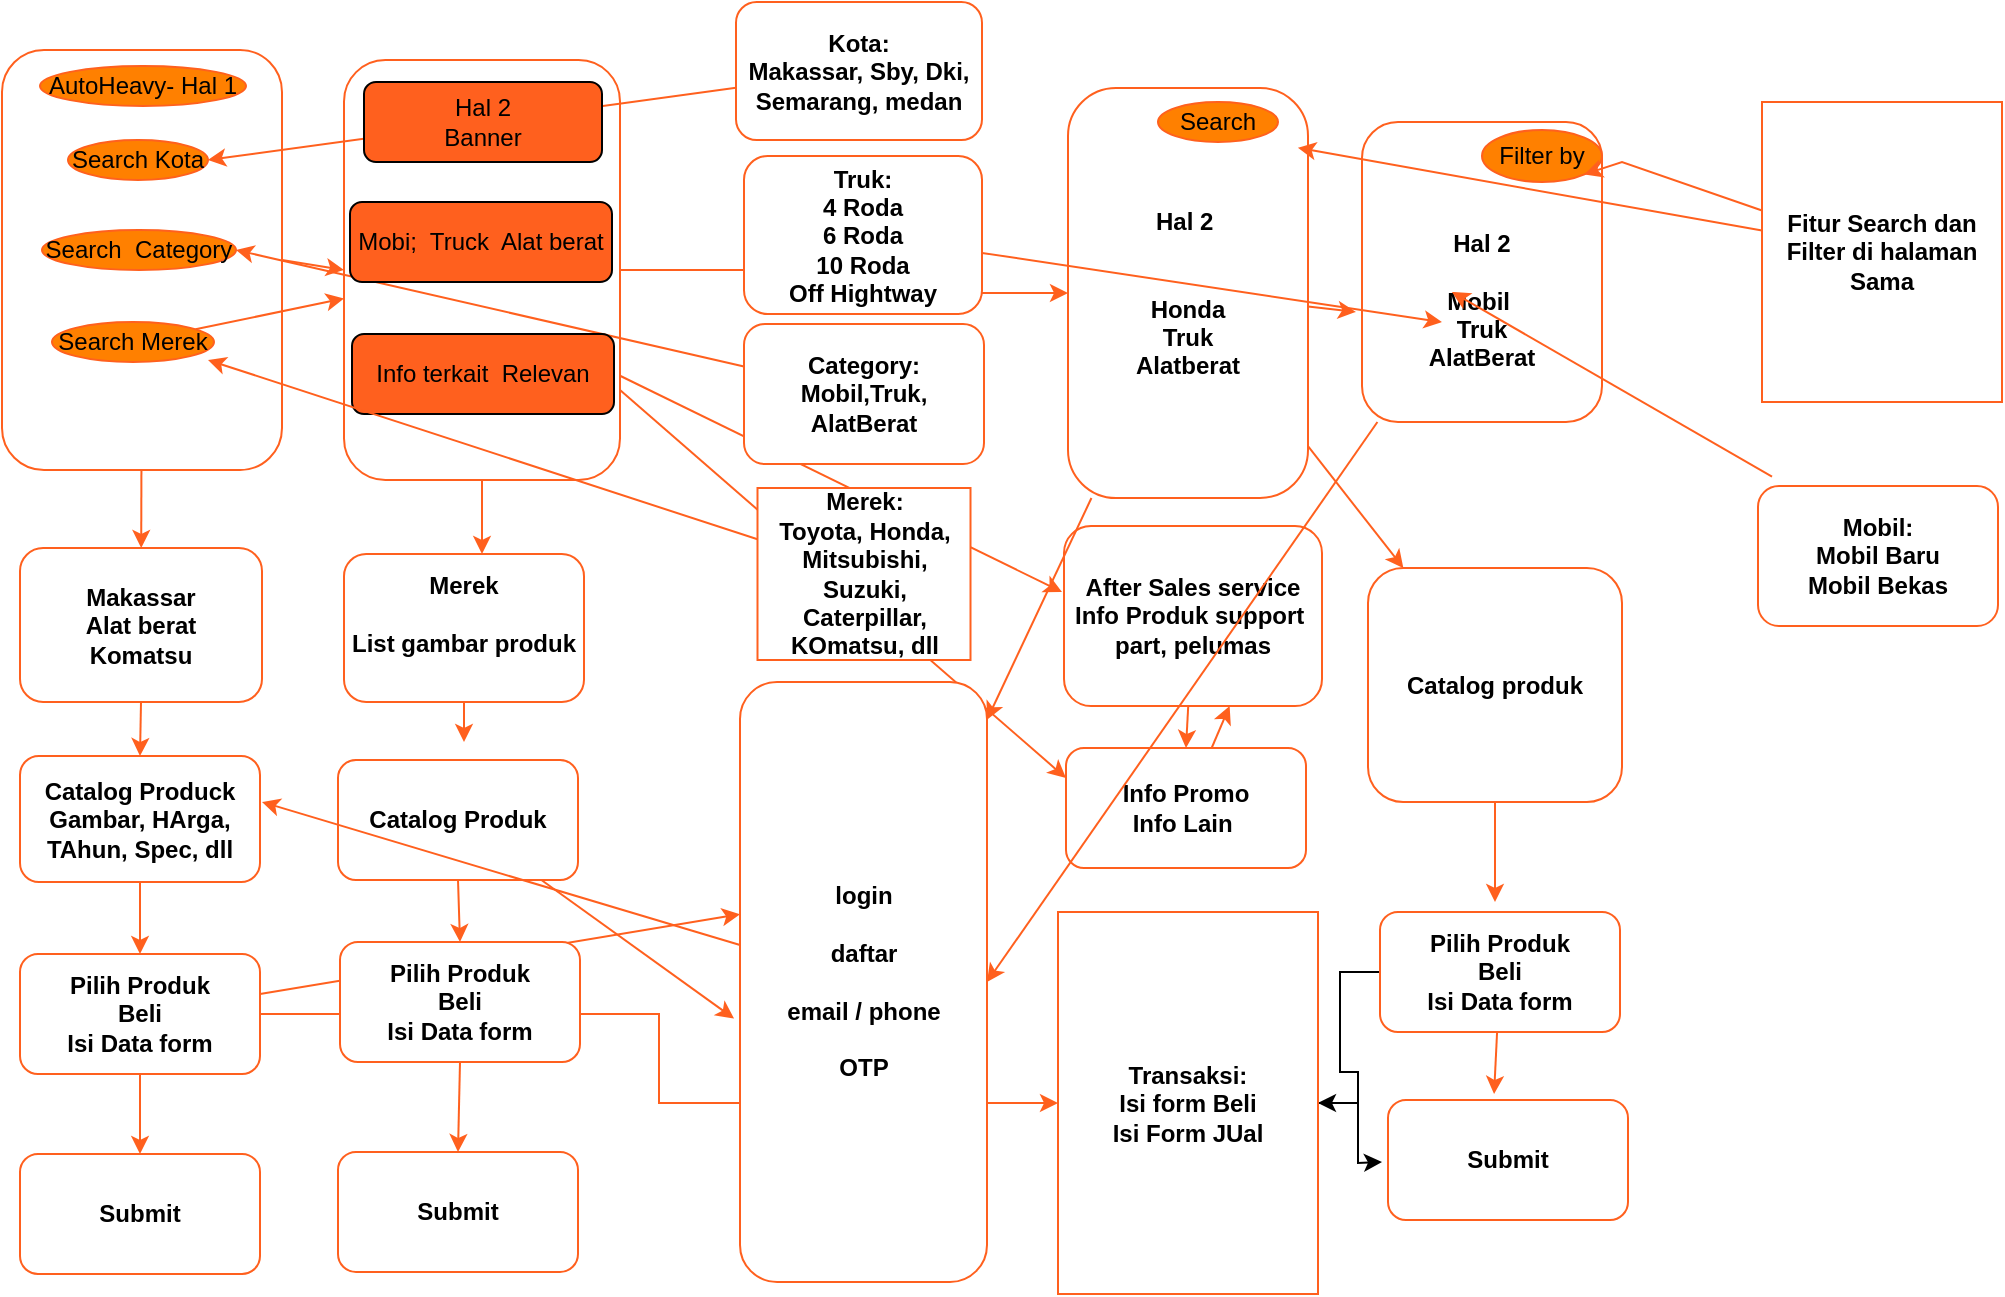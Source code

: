 <mxfile version="21.1.2" type="github">
  <diagram name="Halaman-1" id="3dzhe3GlNRCugnpRDaCN">
    <mxGraphModel dx="1130" dy="402" grid="1" gridSize="10" guides="1" tooltips="1" connect="1" arrows="1" fold="1" page="1" pageScale="1" pageWidth="1169" pageHeight="827" math="0" shadow="0">
      <root>
        <mxCell id="0" />
        <mxCell id="1" parent="0" />
        <mxCell id="Ack3g6VIgKYUrE192UU8-26" value="" style="edgeStyle=none;rounded=0;orthogonalLoop=1;jettySize=auto;html=1;fillColor=#FFFFFF;strokeColor=#FF601E;" edge="1" parent="1" source="Ack3g6VIgKYUrE192UU8-2" target="Ack3g6VIgKYUrE192UU8-5">
          <mxGeometry relative="1" as="geometry" />
        </mxCell>
        <mxCell id="Ack3g6VIgKYUrE192UU8-42" style="edgeStyle=none;rounded=0;orthogonalLoop=1;jettySize=auto;html=1;exitX=1;exitY=0.5;exitDx=0;exitDy=0;entryX=0;entryY=0.5;entryDx=0;entryDy=0;fillColor=#FFFFFF;strokeColor=#FF601E;" edge="1" parent="1" source="Ack3g6VIgKYUrE192UU8-2" target="Ack3g6VIgKYUrE192UU8-4">
          <mxGeometry relative="1" as="geometry" />
        </mxCell>
        <mxCell id="Ack3g6VIgKYUrE192UU8-2" value="" style="rounded=1;whiteSpace=wrap;html=1;fontStyle=1;fillColor=#FFFFFF;strokeColor=#FF601E;" vertex="1" parent="1">
          <mxGeometry x="10" y="34" width="140" height="210" as="geometry" />
        </mxCell>
        <mxCell id="Ack3g6VIgKYUrE192UU8-35" style="edgeStyle=none;rounded=0;orthogonalLoop=1;jettySize=auto;html=1;exitX=0.5;exitY=1;exitDx=0;exitDy=0;fillColor=#FFFFFF;strokeColor=#FF601E;" edge="1" parent="1" source="Ack3g6VIgKYUrE192UU8-3">
          <mxGeometry relative="1" as="geometry">
            <mxPoint x="241" y="380" as="targetPoint" />
          </mxGeometry>
        </mxCell>
        <mxCell id="Ack3g6VIgKYUrE192UU8-3" value="Merek&lt;br&gt;&lt;br&gt;List gambar produk&lt;br&gt;&lt;br&gt;" style="rounded=1;whiteSpace=wrap;html=1;fontStyle=1;fillColor=#FFFFFF;strokeColor=#FF601E;" vertex="1" parent="1">
          <mxGeometry x="181" y="286" width="120" height="74" as="geometry" />
        </mxCell>
        <mxCell id="Ack3g6VIgKYUrE192UU8-45" style="edgeStyle=none;rounded=0;orthogonalLoop=1;jettySize=auto;html=1;exitX=0.5;exitY=1;exitDx=0;exitDy=0;entryX=0.575;entryY=0;entryDx=0;entryDy=0;entryPerimeter=0;fillColor=#FFFFFF;strokeColor=#FF601E;" edge="1" parent="1" source="Ack3g6VIgKYUrE192UU8-4" target="Ack3g6VIgKYUrE192UU8-3">
          <mxGeometry relative="1" as="geometry" />
        </mxCell>
        <mxCell id="Ack3g6VIgKYUrE192UU8-51" style="edgeStyle=none;rounded=0;orthogonalLoop=1;jettySize=auto;html=1;strokeColor=#FF601E;" edge="1" parent="1">
          <mxGeometry relative="1" as="geometry">
            <mxPoint x="319" y="196.866" as="sourcePoint" />
            <mxPoint x="540" y="305" as="targetPoint" />
          </mxGeometry>
        </mxCell>
        <mxCell id="Ack3g6VIgKYUrE192UU8-52" style="edgeStyle=none;rounded=0;orthogonalLoop=1;jettySize=auto;html=1;entryX=0;entryY=0.25;entryDx=0;entryDy=0;strokeColor=#FF601E;" edge="1" parent="1" source="Ack3g6VIgKYUrE192UU8-4" target="Ack3g6VIgKYUrE192UU8-9">
          <mxGeometry relative="1" as="geometry" />
        </mxCell>
        <mxCell id="Ack3g6VIgKYUrE192UU8-100" style="edgeStyle=orthogonalEdgeStyle;rounded=0;orthogonalLoop=1;jettySize=auto;html=1;strokeColor=#ff601e;" edge="1" parent="1" source="Ack3g6VIgKYUrE192UU8-4" target="Ack3g6VIgKYUrE192UU8-11">
          <mxGeometry relative="1" as="geometry" />
        </mxCell>
        <mxCell id="Ack3g6VIgKYUrE192UU8-4" value="" style="rounded=1;whiteSpace=wrap;html=1;fontStyle=1;fillColor=#FFFFFF;strokeColor=#FF601E;" vertex="1" parent="1">
          <mxGeometry x="181" y="39" width="138" height="210" as="geometry" />
        </mxCell>
        <mxCell id="Ack3g6VIgKYUrE192UU8-38" style="edgeStyle=none;rounded=0;orthogonalLoop=1;jettySize=auto;html=1;exitX=0.5;exitY=1;exitDx=0;exitDy=0;entryX=0.5;entryY=0;entryDx=0;entryDy=0;fillColor=#FFFFFF;strokeColor=#FF601E;" edge="1" parent="1" source="Ack3g6VIgKYUrE192UU8-5" target="Ack3g6VIgKYUrE192UU8-6">
          <mxGeometry relative="1" as="geometry" />
        </mxCell>
        <mxCell id="Ack3g6VIgKYUrE192UU8-5" value="Makassar&lt;br&gt;Alat berat&lt;br&gt;Komatsu" style="rounded=1;whiteSpace=wrap;html=1;fontStyle=1;fillColor=#FFFFFF;strokeColor=#FF601E;" vertex="1" parent="1">
          <mxGeometry x="19" y="283" width="121" height="77" as="geometry" />
        </mxCell>
        <mxCell id="Ack3g6VIgKYUrE192UU8-30" style="edgeStyle=none;rounded=0;orthogonalLoop=1;jettySize=auto;html=1;exitX=0.5;exitY=1;exitDx=0;exitDy=0;entryX=0.5;entryY=0;entryDx=0;entryDy=0;fillColor=#FFFFFF;strokeColor=#FF601E;" edge="1" parent="1" source="Ack3g6VIgKYUrE192UU8-6" target="Ack3g6VIgKYUrE192UU8-7">
          <mxGeometry relative="1" as="geometry" />
        </mxCell>
        <mxCell id="Ack3g6VIgKYUrE192UU8-6" value="Catalog Produck&lt;br&gt;Gambar, HArga, TAhun, Spec, dll" style="rounded=1;whiteSpace=wrap;html=1;fontStyle=1;fillColor=#FFFFFF;strokeColor=#FF601E;" vertex="1" parent="1">
          <mxGeometry x="19" y="387" width="120" height="63" as="geometry" />
        </mxCell>
        <mxCell id="Ack3g6VIgKYUrE192UU8-31" style="edgeStyle=none;rounded=0;orthogonalLoop=1;jettySize=auto;html=1;exitX=0.5;exitY=1;exitDx=0;exitDy=0;entryX=0.5;entryY=0;entryDx=0;entryDy=0;fillColor=#FFFFFF;strokeColor=#FF601E;" edge="1" parent="1" source="Ack3g6VIgKYUrE192UU8-7" target="Ack3g6VIgKYUrE192UU8-18">
          <mxGeometry relative="1" as="geometry" />
        </mxCell>
        <mxCell id="Ack3g6VIgKYUrE192UU8-91" style="edgeStyle=none;rounded=0;orthogonalLoop=1;jettySize=auto;html=1;entryX=0;entryY=0.387;entryDx=0;entryDy=0;entryPerimeter=0;fillColor=#ff601e;strokeColor=#ff601e;" edge="1" parent="1" source="Ack3g6VIgKYUrE192UU8-7" target="Ack3g6VIgKYUrE192UU8-24">
          <mxGeometry relative="1" as="geometry" />
        </mxCell>
        <mxCell id="Ack3g6VIgKYUrE192UU8-97" style="edgeStyle=orthogonalEdgeStyle;rounded=0;orthogonalLoop=1;jettySize=auto;html=1;strokeColor=#ff601e;" edge="1" parent="1" source="Ack3g6VIgKYUrE192UU8-7" target="Ack3g6VIgKYUrE192UU8-93">
          <mxGeometry relative="1" as="geometry" />
        </mxCell>
        <mxCell id="Ack3g6VIgKYUrE192UU8-7" value="Pilih Produk&lt;br&gt;Beli&lt;br&gt;Isi Data form" style="rounded=1;whiteSpace=wrap;html=1;fontStyle=1;fillColor=#FFFFFF;strokeColor=#FF601E;" vertex="1" parent="1">
          <mxGeometry x="19" y="486" width="120" height="60" as="geometry" />
        </mxCell>
        <mxCell id="Ack3g6VIgKYUrE192UU8-65" style="edgeStyle=none;rounded=0;orthogonalLoop=1;jettySize=auto;html=1;entryX=0.642;entryY=1;entryDx=0;entryDy=0;entryPerimeter=0;strokeColor=#FF601E;" edge="1" parent="1" source="Ack3g6VIgKYUrE192UU8-9" target="Ack3g6VIgKYUrE192UU8-10">
          <mxGeometry relative="1" as="geometry" />
        </mxCell>
        <mxCell id="Ack3g6VIgKYUrE192UU8-9" value="Info Promo&lt;br&gt;Info Lain&amp;nbsp;" style="rounded=1;whiteSpace=wrap;html=1;fontStyle=1;fillColor=#FFFFFF;strokeColor=#FF601E;" vertex="1" parent="1">
          <mxGeometry x="542" y="383" width="120" height="60" as="geometry" />
        </mxCell>
        <mxCell id="Ack3g6VIgKYUrE192UU8-64" style="edgeStyle=none;rounded=0;orthogonalLoop=1;jettySize=auto;html=1;entryX=0.5;entryY=0;entryDx=0;entryDy=0;strokeColor=#FF601E;" edge="1" parent="1" source="Ack3g6VIgKYUrE192UU8-10" target="Ack3g6VIgKYUrE192UU8-9">
          <mxGeometry relative="1" as="geometry" />
        </mxCell>
        <mxCell id="Ack3g6VIgKYUrE192UU8-10" value="After Sales service&lt;br&gt;Info Produk support&amp;nbsp; part, pelumas" style="rounded=1;whiteSpace=wrap;html=1;fontStyle=1;fillColor=#FFFFFF;strokeColor=#FF601E;" vertex="1" parent="1">
          <mxGeometry x="541" y="272" width="129" height="90" as="geometry" />
        </mxCell>
        <mxCell id="Ack3g6VIgKYUrE192UU8-48" style="edgeStyle=none;rounded=0;orthogonalLoop=1;jettySize=auto;html=1;entryX=-0.025;entryY=0.633;entryDx=0;entryDy=0;entryPerimeter=0;strokeColor=#FF601E;" edge="1" parent="1" source="Ack3g6VIgKYUrE192UU8-11" target="Ack3g6VIgKYUrE192UU8-15">
          <mxGeometry relative="1" as="geometry" />
        </mxCell>
        <mxCell id="Ack3g6VIgKYUrE192UU8-50" style="edgeStyle=none;rounded=0;orthogonalLoop=1;jettySize=auto;html=1;strokeColor=#FF601E;" edge="1" parent="1" source="Ack3g6VIgKYUrE192UU8-11" target="Ack3g6VIgKYUrE192UU8-24">
          <mxGeometry relative="1" as="geometry" />
        </mxCell>
        <mxCell id="Ack3g6VIgKYUrE192UU8-54" style="edgeStyle=none;rounded=0;orthogonalLoop=1;jettySize=auto;html=1;strokeColor=#FF601E;" edge="1" parent="1" source="Ack3g6VIgKYUrE192UU8-11" target="Ack3g6VIgKYUrE192UU8-13">
          <mxGeometry relative="1" as="geometry" />
        </mxCell>
        <mxCell id="Ack3g6VIgKYUrE192UU8-11" value="Hal 2&amp;nbsp;&lt;br&gt;&lt;br&gt;&lt;br&gt;Honda&lt;br&gt;Truk&lt;br&gt;Alatberat" style="rounded=1;whiteSpace=wrap;html=1;fontStyle=1;fillColor=#FFFFFF;strokeColor=#FF601E;arcSize=20;" vertex="1" parent="1">
          <mxGeometry x="543" y="53" width="120" height="205" as="geometry" />
        </mxCell>
        <mxCell id="Ack3g6VIgKYUrE192UU8-55" style="edgeStyle=none;rounded=0;orthogonalLoop=1;jettySize=auto;html=1;strokeColor=#FF601E;" edge="1" parent="1" source="Ack3g6VIgKYUrE192UU8-13">
          <mxGeometry relative="1" as="geometry">
            <mxPoint x="756.5" y="460" as="targetPoint" />
          </mxGeometry>
        </mxCell>
        <mxCell id="Ack3g6VIgKYUrE192UU8-13" value="Catalog produk" style="rounded=1;whiteSpace=wrap;html=1;fontStyle=1;fillColor=#FFFFFF;strokeColor=#FF601E;" vertex="1" parent="1">
          <mxGeometry x="693" y="293" width="127" height="117" as="geometry" />
        </mxCell>
        <mxCell id="Ack3g6VIgKYUrE192UU8-92" style="edgeStyle=none;rounded=0;orthogonalLoop=1;jettySize=auto;html=1;entryX=1;entryY=0.5;entryDx=0;entryDy=0;fillColor=#ff601e;strokeColor=#ff601e;" edge="1" parent="1" source="Ack3g6VIgKYUrE192UU8-15" target="Ack3g6VIgKYUrE192UU8-24">
          <mxGeometry relative="1" as="geometry" />
        </mxCell>
        <mxCell id="Ack3g6VIgKYUrE192UU8-15" value="&lt;br&gt;&lt;br&gt;Hal 2&lt;br&gt;&lt;br&gt;Mobil&amp;nbsp;&lt;br&gt;Truk&lt;br&gt;AlatBerat" style="rounded=1;whiteSpace=wrap;html=1;fontStyle=1;fillColor=#FFFFFF;strokeColor=#FF601E;" vertex="1" parent="1">
          <mxGeometry x="690" y="70" width="120" height="150" as="geometry" />
        </mxCell>
        <mxCell id="Ack3g6VIgKYUrE192UU8-17" value="Submit" style="rounded=1;whiteSpace=wrap;html=1;fontStyle=1;fillColor=#FFFFFF;strokeColor=#FF601E;" vertex="1" parent="1">
          <mxGeometry x="178" y="585" width="120" height="60" as="geometry" />
        </mxCell>
        <mxCell id="Ack3g6VIgKYUrE192UU8-18" value="Submit" style="rounded=1;whiteSpace=wrap;html=1;fontStyle=1;fillColor=#FFFFFF;strokeColor=#FF601E;" vertex="1" parent="1">
          <mxGeometry x="19" y="586" width="120" height="60" as="geometry" />
        </mxCell>
        <mxCell id="Ack3g6VIgKYUrE192UU8-36" style="edgeStyle=none;rounded=0;orthogonalLoop=1;jettySize=auto;html=1;exitX=0.5;exitY=1;exitDx=0;exitDy=0;entryX=0.5;entryY=0;entryDx=0;entryDy=0;fillColor=#FFFFFF;strokeColor=#FF601E;" edge="1" parent="1" source="Ack3g6VIgKYUrE192UU8-19" target="Ack3g6VIgKYUrE192UU8-20">
          <mxGeometry relative="1" as="geometry" />
        </mxCell>
        <mxCell id="Ack3g6VIgKYUrE192UU8-41" style="edgeStyle=none;rounded=0;orthogonalLoop=1;jettySize=auto;html=1;entryX=-0.024;entryY=0.561;entryDx=0;entryDy=0;entryPerimeter=0;fillColor=#FFFFFF;strokeColor=#FF601E;" edge="1" parent="1" source="Ack3g6VIgKYUrE192UU8-19" target="Ack3g6VIgKYUrE192UU8-24">
          <mxGeometry relative="1" as="geometry" />
        </mxCell>
        <mxCell id="Ack3g6VIgKYUrE192UU8-19" value="Catalog Produk" style="rounded=1;whiteSpace=wrap;html=1;fontStyle=1;fillColor=#FFFFFF;strokeColor=#FF601E;" vertex="1" parent="1">
          <mxGeometry x="178" y="389" width="120" height="60" as="geometry" />
        </mxCell>
        <mxCell id="Ack3g6VIgKYUrE192UU8-37" style="edgeStyle=none;rounded=0;orthogonalLoop=1;jettySize=auto;html=1;exitX=0.5;exitY=1;exitDx=0;exitDy=0;entryX=0.5;entryY=0;entryDx=0;entryDy=0;fillColor=#FFFFFF;strokeColor=#FF601E;" edge="1" parent="1" source="Ack3g6VIgKYUrE192UU8-20" target="Ack3g6VIgKYUrE192UU8-17">
          <mxGeometry relative="1" as="geometry" />
        </mxCell>
        <mxCell id="Ack3g6VIgKYUrE192UU8-20" value="Pilih Produk&lt;br style=&quot;border-color: var(--border-color);&quot;&gt;Beli&lt;br style=&quot;border-color: var(--border-color);&quot;&gt;Isi Data form" style="rounded=1;whiteSpace=wrap;html=1;fontStyle=1;fillColor=#FFFFFF;strokeColor=#FF601E;" vertex="1" parent="1">
          <mxGeometry x="179" y="480" width="120" height="60" as="geometry" />
        </mxCell>
        <mxCell id="Ack3g6VIgKYUrE192UU8-22" value="Submit" style="rounded=1;whiteSpace=wrap;html=1;fontStyle=1;fillColor=#FFFFFF;strokeColor=#FF601E;" vertex="1" parent="1">
          <mxGeometry x="703" y="559" width="120" height="60" as="geometry" />
        </mxCell>
        <mxCell id="Ack3g6VIgKYUrE192UU8-39" style="edgeStyle=none;rounded=0;orthogonalLoop=1;jettySize=auto;html=1;fillColor=#FFFFFF;strokeColor=#FF601E;" edge="1" parent="1" source="Ack3g6VIgKYUrE192UU8-24">
          <mxGeometry relative="1" as="geometry">
            <mxPoint x="140" y="410" as="targetPoint" />
          </mxGeometry>
        </mxCell>
        <mxCell id="Ack3g6VIgKYUrE192UU8-24" value="login&lt;br&gt;&lt;br&gt;daftar&lt;br&gt;&lt;br&gt;email / phone&lt;br&gt;&lt;br&gt;OTP" style="rounded=1;whiteSpace=wrap;html=1;fontStyle=1;fillColor=#FFFFFF;strokeColor=#FF601E;" vertex="1" parent="1">
          <mxGeometry x="379" y="350" width="123.5" height="300" as="geometry" />
        </mxCell>
        <mxCell id="Ack3g6VIgKYUrE192UU8-47" value="Search" style="ellipse;whiteSpace=wrap;html=1;fillColor=#FF8000;strokeColor=#FF601E;" vertex="1" parent="1">
          <mxGeometry x="588" y="60" width="60" height="20" as="geometry" />
        </mxCell>
        <mxCell id="Ack3g6VIgKYUrE192UU8-49" value="Filter by" style="ellipse;whiteSpace=wrap;html=1;fillColor=#FF8000;strokeColor=#FF601E;" vertex="1" parent="1">
          <mxGeometry x="750" y="74" width="60" height="26" as="geometry" />
        </mxCell>
        <mxCell id="Ack3g6VIgKYUrE192UU8-57" style="edgeStyle=none;rounded=0;orthogonalLoop=1;jettySize=auto;html=1;entryX=0.442;entryY=-0.05;entryDx=0;entryDy=0;entryPerimeter=0;strokeColor=#FF601E;" edge="1" parent="1" source="Ack3g6VIgKYUrE192UU8-53" target="Ack3g6VIgKYUrE192UU8-22">
          <mxGeometry relative="1" as="geometry" />
        </mxCell>
        <mxCell id="Ack3g6VIgKYUrE192UU8-103" style="edgeStyle=orthogonalEdgeStyle;rounded=0;orthogonalLoop=1;jettySize=auto;html=1;entryX=1;entryY=0.5;entryDx=0;entryDy=0;fillColor=#FF601E;" edge="1" parent="1" source="Ack3g6VIgKYUrE192UU8-53" target="Ack3g6VIgKYUrE192UU8-93">
          <mxGeometry relative="1" as="geometry" />
        </mxCell>
        <mxCell id="Ack3g6VIgKYUrE192UU8-53" value="Pilih Produk&lt;br style=&quot;border-color: var(--border-color);&quot;&gt;Beli&lt;br style=&quot;border-color: var(--border-color);&quot;&gt;Isi Data form" style="rounded=1;whiteSpace=wrap;html=1;fontStyle=1;fillColor=#FFFFFF;strokeColor=#FF601E;" vertex="1" parent="1">
          <mxGeometry x="699" y="465" width="120" height="60" as="geometry" />
        </mxCell>
        <mxCell id="Ack3g6VIgKYUrE192UU8-62" style="edgeStyle=none;rounded=0;orthogonalLoop=1;jettySize=auto;html=1;entryX=1;entryY=1;entryDx=0;entryDy=0;strokeColor=#FF601E;" edge="1" parent="1" source="Ack3g6VIgKYUrE192UU8-61" target="Ack3g6VIgKYUrE192UU8-49">
          <mxGeometry relative="1" as="geometry">
            <mxPoint x="820" y="135" as="targetPoint" />
            <Array as="points">
              <mxPoint x="820" y="90" />
            </Array>
          </mxGeometry>
        </mxCell>
        <mxCell id="Ack3g6VIgKYUrE192UU8-63" style="edgeStyle=none;rounded=0;orthogonalLoop=1;jettySize=auto;html=1;entryX=0.958;entryY=0.146;entryDx=0;entryDy=0;entryPerimeter=0;strokeColor=#FF601E;" edge="1" parent="1" source="Ack3g6VIgKYUrE192UU8-61" target="Ack3g6VIgKYUrE192UU8-11">
          <mxGeometry relative="1" as="geometry" />
        </mxCell>
        <mxCell id="Ack3g6VIgKYUrE192UU8-61" value="Fitur Search dan Filter di halaman Sama" style="rounded=1;whiteSpace=wrap;html=1;fontStyle=1;fillColor=#FFFFFF;strokeColor=#FF601E;arcSize=0;" vertex="1" parent="1">
          <mxGeometry x="890" y="60" width="120" height="150" as="geometry" />
        </mxCell>
        <mxCell id="Ack3g6VIgKYUrE192UU8-87" style="edgeStyle=none;rounded=0;orthogonalLoop=1;jettySize=auto;html=1;entryX=1;entryY=0.5;entryDx=0;entryDy=0;strokeColor=#ff601e;" edge="1" parent="1" source="Ack3g6VIgKYUrE192UU8-66" target="Ack3g6VIgKYUrE192UU8-76">
          <mxGeometry relative="1" as="geometry" />
        </mxCell>
        <mxCell id="Ack3g6VIgKYUrE192UU8-66" value="Category:&lt;br&gt;Mobil,Truk, AlatBerat" style="rounded=1;whiteSpace=wrap;html=1;fontStyle=1;fillColor=#FFFFFF;strokeColor=#FF601E;" vertex="1" parent="1">
          <mxGeometry x="381" y="171" width="120" height="70" as="geometry" />
        </mxCell>
        <mxCell id="Ack3g6VIgKYUrE192UU8-88" style="edgeStyle=none;rounded=0;orthogonalLoop=1;jettySize=auto;html=1;entryX=1;entryY=0.5;entryDx=0;entryDy=0;strokeColor=#ff601e;" edge="1" parent="1" source="Ack3g6VIgKYUrE192UU8-67" target="Ack3g6VIgKYUrE192UU8-75">
          <mxGeometry relative="1" as="geometry" />
        </mxCell>
        <mxCell id="Ack3g6VIgKYUrE192UU8-67" value="Kota:&lt;br&gt;Makassar, Sby, Dki, Semarang, medan" style="rounded=1;whiteSpace=wrap;html=1;fontStyle=1;fillColor=#FFFFFF;strokeColor=#FF601E;" vertex="1" parent="1">
          <mxGeometry x="377" y="10" width="123" height="69" as="geometry" />
        </mxCell>
        <mxCell id="Ack3g6VIgKYUrE192UU8-73" style="edgeStyle=none;rounded=0;orthogonalLoop=1;jettySize=auto;html=1;entryX=0.333;entryY=0.6;entryDx=0;entryDy=0;entryPerimeter=0;fillColor=#ff601e;strokeColor=#ff601e;" edge="1" parent="1">
          <mxGeometry relative="1" as="geometry">
            <mxPoint x="895" y="247.37" as="sourcePoint" />
            <mxPoint x="734.96" y="155" as="targetPoint" />
          </mxGeometry>
        </mxCell>
        <mxCell id="Ack3g6VIgKYUrE192UU8-71" value="Mobil:&lt;br&gt;Mobil Baru&lt;br&gt;Mobil Bekas" style="rounded=1;whiteSpace=wrap;html=1;fontStyle=1;fillColor=#FFFFFF;strokeColor=#FF601E;" vertex="1" parent="1">
          <mxGeometry x="888" y="252" width="120" height="70" as="geometry" />
        </mxCell>
        <mxCell id="Ack3g6VIgKYUrE192UU8-74" style="edgeStyle=none;rounded=0;orthogonalLoop=1;jettySize=auto;html=1;entryX=0.333;entryY=0.667;entryDx=0;entryDy=0;entryPerimeter=0;fillColor=#ff601e;strokeColor=#ff601e;" edge="1" parent="1" source="Ack3g6VIgKYUrE192UU8-72" target="Ack3g6VIgKYUrE192UU8-15">
          <mxGeometry relative="1" as="geometry" />
        </mxCell>
        <mxCell id="Ack3g6VIgKYUrE192UU8-72" value="Truk:&lt;br&gt;4 Roda&lt;br&gt;6 Roda&lt;br&gt;10 Roda&lt;br&gt;Off Hightway" style="rounded=1;whiteSpace=wrap;html=1;fontStyle=1;fillColor=#FFFFFF;strokeColor=#FF601E;" vertex="1" parent="1">
          <mxGeometry x="381" y="87" width="119" height="79" as="geometry" />
        </mxCell>
        <mxCell id="Ack3g6VIgKYUrE192UU8-75" value="Search Kota" style="ellipse;whiteSpace=wrap;html=1;fillColor=#FF8000;strokeColor=#FF601E;" vertex="1" parent="1">
          <mxGeometry x="43" y="79" width="70" height="20" as="geometry" />
        </mxCell>
        <mxCell id="Ack3g6VIgKYUrE192UU8-76" value="Search&amp;nbsp; Category" style="ellipse;whiteSpace=wrap;html=1;fillColor=#FF8000;strokeColor=#FF601E;" vertex="1" parent="1">
          <mxGeometry x="30" y="124" width="97" height="20" as="geometry" />
        </mxCell>
        <mxCell id="Ack3g6VIgKYUrE192UU8-79" value="" style="edgeStyle=none;rounded=0;orthogonalLoop=1;jettySize=auto;html=1;strokeColor=#ff601e;" edge="1" parent="1" source="Ack3g6VIgKYUrE192UU8-77" target="Ack3g6VIgKYUrE192UU8-4">
          <mxGeometry relative="1" as="geometry" />
        </mxCell>
        <mxCell id="Ack3g6VIgKYUrE192UU8-77" value="Search Merek" style="ellipse;whiteSpace=wrap;html=1;fillColor=#FF8000;strokeColor=#FF601E;" vertex="1" parent="1">
          <mxGeometry x="35" y="170" width="81" height="20" as="geometry" />
        </mxCell>
        <mxCell id="Ack3g6VIgKYUrE192UU8-80" value="AutoHeavy- Hal 1" style="ellipse;whiteSpace=wrap;html=1;fillColor=#FF8000;strokeColor=#FF601E;" vertex="1" parent="1">
          <mxGeometry x="29" y="42" width="103" height="20" as="geometry" />
        </mxCell>
        <mxCell id="Ack3g6VIgKYUrE192UU8-82" value="Hal 2&lt;br&gt;Banner" style="rounded=1;whiteSpace=wrap;html=1;fillColor=#ff601e;" vertex="1" parent="1">
          <mxGeometry x="191" y="50" width="119" height="40" as="geometry" />
        </mxCell>
        <mxCell id="Ack3g6VIgKYUrE192UU8-83" value="Mobi;&amp;nbsp; Truck&amp;nbsp; Alat berat" style="rounded=1;whiteSpace=wrap;html=1;fillColor=#ff601e;" vertex="1" parent="1">
          <mxGeometry x="184" y="110" width="131" height="40" as="geometry" />
        </mxCell>
        <mxCell id="Ack3g6VIgKYUrE192UU8-85" value="Info terkait&amp;nbsp; Relevan" style="rounded=1;whiteSpace=wrap;html=1;fillColor=#ff601e;" vertex="1" parent="1">
          <mxGeometry x="185" y="176" width="131" height="40" as="geometry" />
        </mxCell>
        <mxCell id="Ack3g6VIgKYUrE192UU8-90" style="edgeStyle=none;rounded=0;orthogonalLoop=1;jettySize=auto;html=1;entryX=0.963;entryY=0.95;entryDx=0;entryDy=0;entryPerimeter=0;strokeColor=#ff601e;" edge="1" parent="1" source="Ack3g6VIgKYUrE192UU8-89" target="Ack3g6VIgKYUrE192UU8-77">
          <mxGeometry relative="1" as="geometry" />
        </mxCell>
        <mxCell id="Ack3g6VIgKYUrE192UU8-89" value="Merek:&lt;br&gt;Toyota, Honda, Mitsubishi, Suzuki, Caterpillar, KOmatsu, dll" style="rounded=1;whiteSpace=wrap;html=1;fontStyle=1;fillColor=#FFFFFF;strokeColor=#FF601E;arcSize=0;" vertex="1" parent="1">
          <mxGeometry x="387.75" y="253" width="106.5" height="86" as="geometry" />
        </mxCell>
        <mxCell id="Ack3g6VIgKYUrE192UU8-104" style="edgeStyle=orthogonalEdgeStyle;rounded=0;orthogonalLoop=1;jettySize=auto;html=1;fillColor=#FF601E;" edge="1" parent="1" source="Ack3g6VIgKYUrE192UU8-93">
          <mxGeometry relative="1" as="geometry">
            <mxPoint x="700" y="590" as="targetPoint" />
          </mxGeometry>
        </mxCell>
        <mxCell id="Ack3g6VIgKYUrE192UU8-93" value="Transaksi:&lt;br&gt;Isi form Beli&lt;br&gt;Isi Form JUal" style="rounded=1;whiteSpace=wrap;html=1;fontStyle=1;fillColor=#FFFFFF;strokeColor=#FF601E;arcSize=0;" vertex="1" parent="1">
          <mxGeometry x="538" y="465" width="130" height="191" as="geometry" />
        </mxCell>
      </root>
    </mxGraphModel>
  </diagram>
</mxfile>
